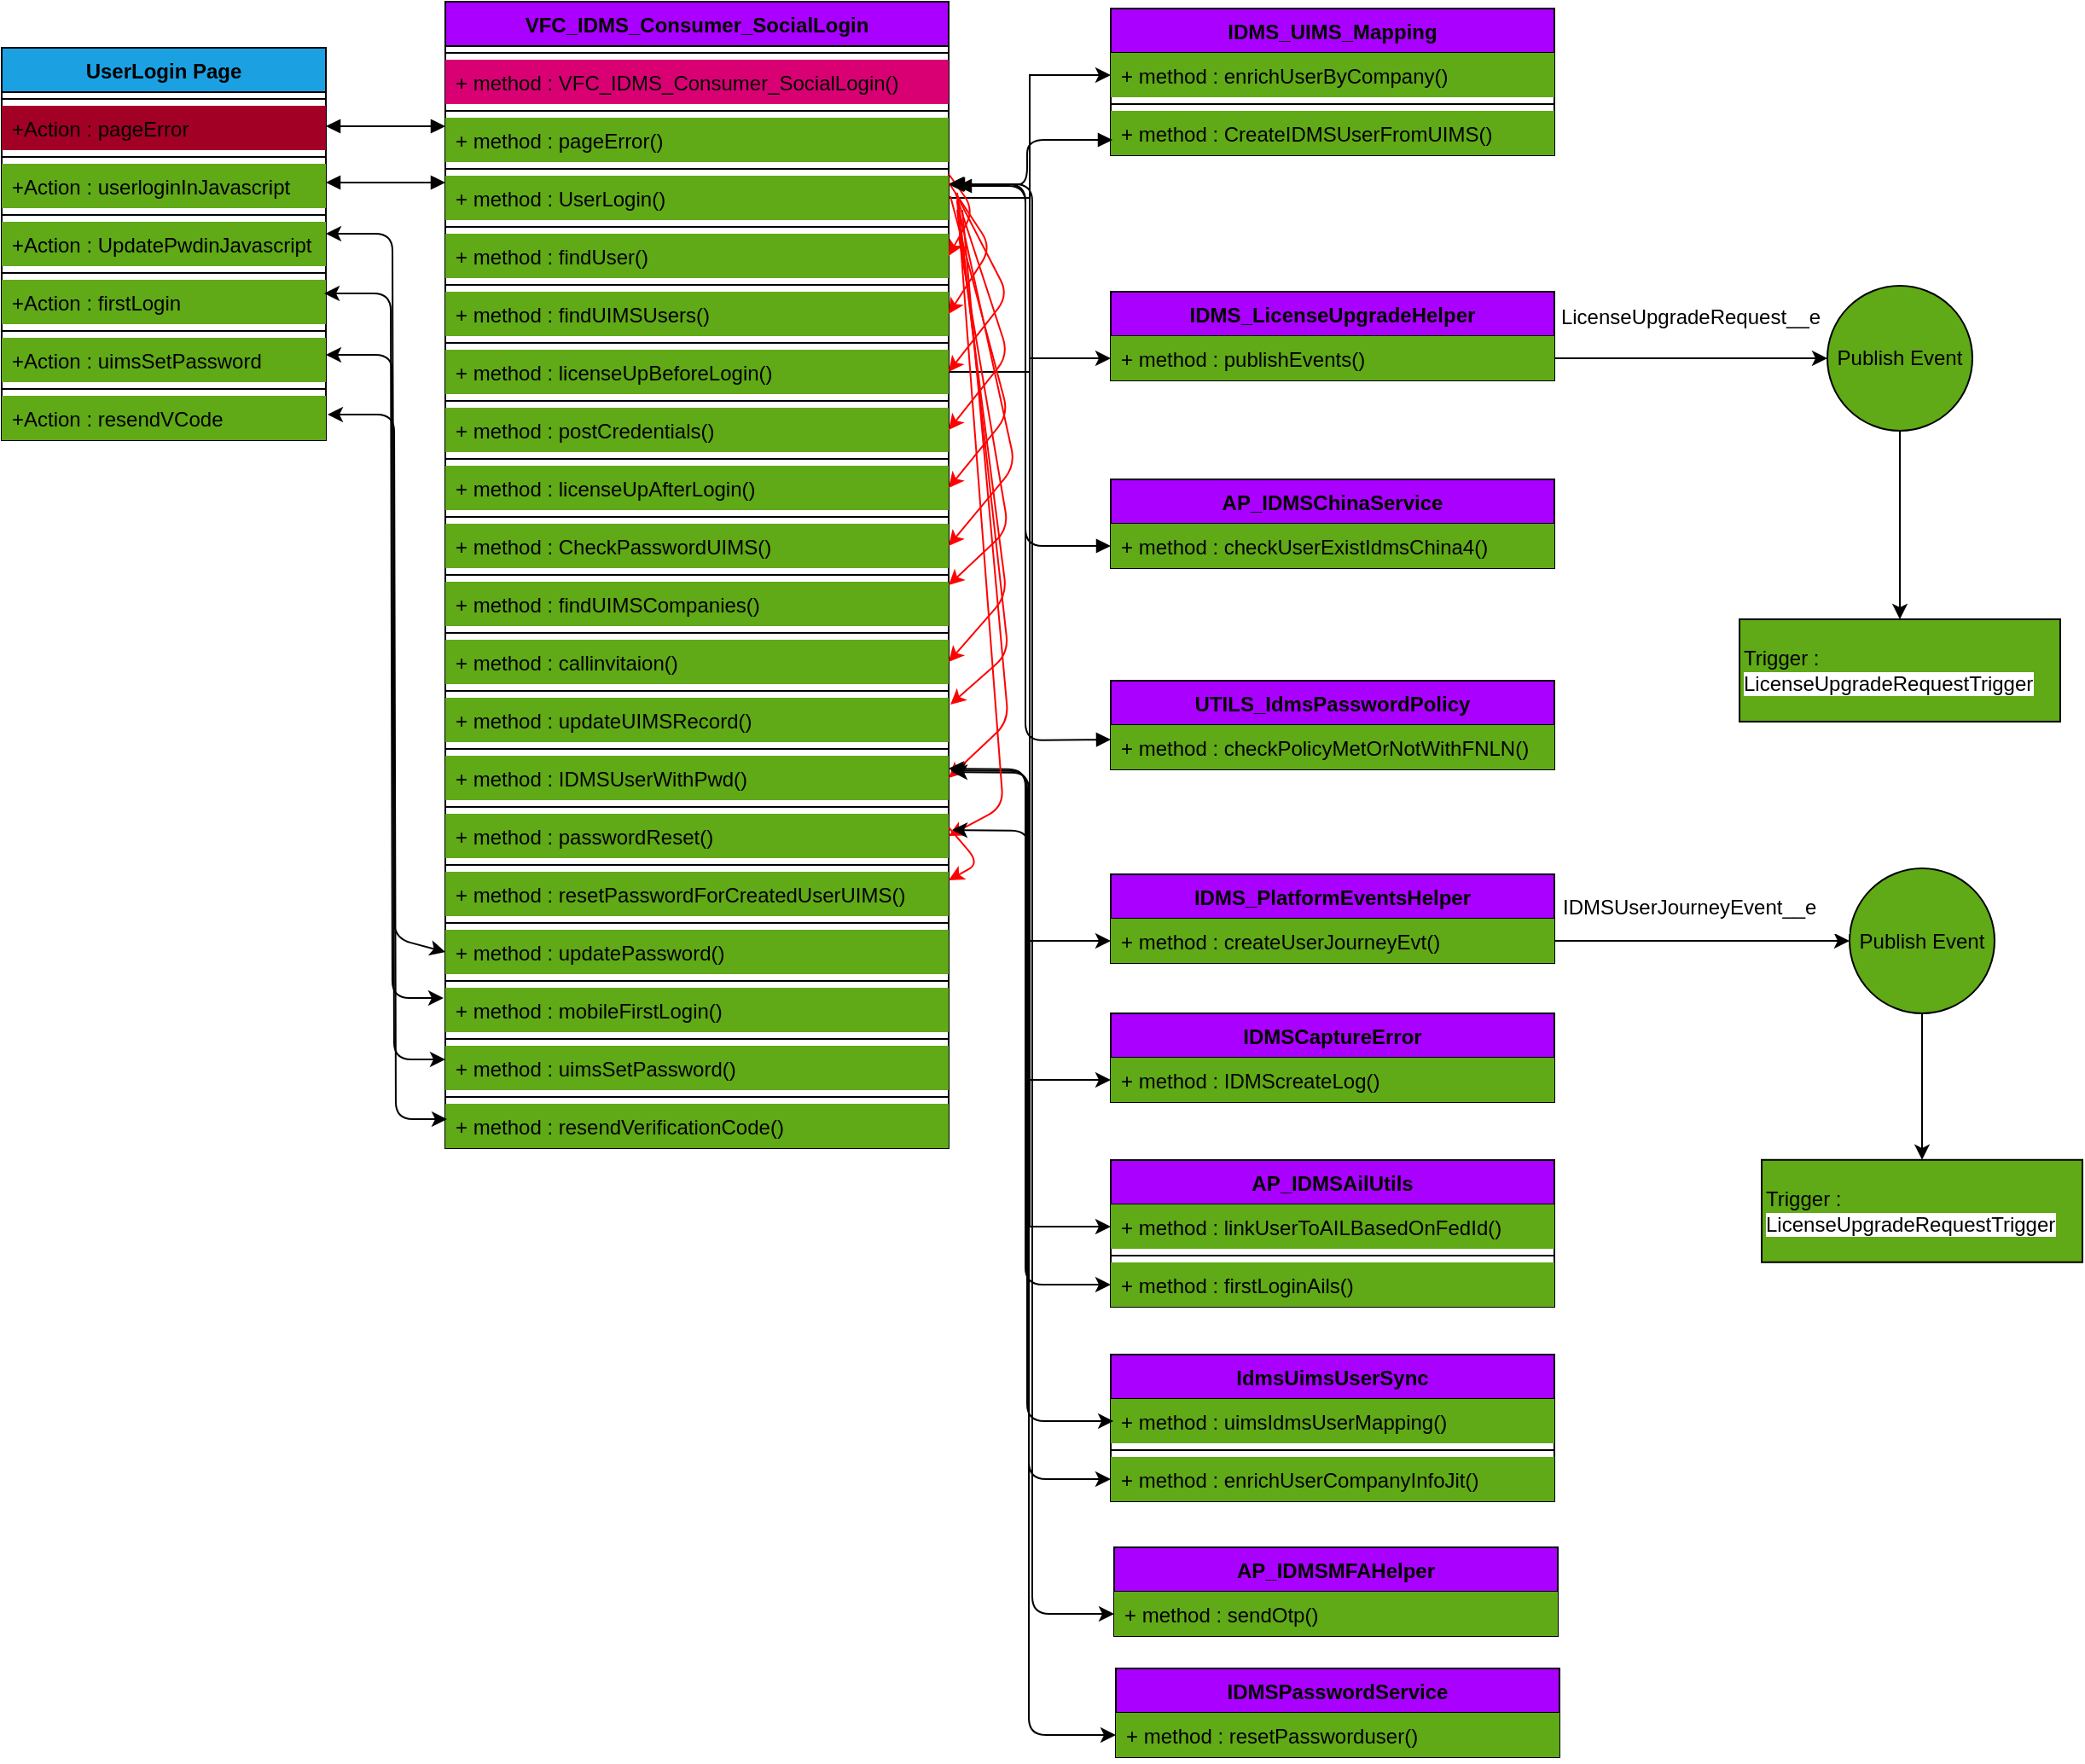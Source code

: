 <mxfile pages="1" version="11.2.4" type="github"><diagram id="gq7fddXNcSfI7DmGWlpG" name="Page-1"><mxGraphModel dx="1259" dy="522" grid="1" gridSize="10" guides="1" tooltips="1" connect="1" arrows="1" fold="1" page="1" pageScale="1" pageWidth="850" pageHeight="1100" math="0" shadow="0"><root><mxCell id="0"/><mxCell id="1" parent="0"/><mxCell id="-M_eg4VSusahf9Askfvp-58" value="" style="edgeStyle=orthogonalEdgeStyle;rounded=0;orthogonalLoop=1;jettySize=auto;html=1;fillColor=#60A917;" parent="1" source="-M_eg4VSusahf9Askfvp-45" target="-M_eg4VSusahf9Askfvp-57" edge="1"><mxGeometry relative="1" as="geometry"/></mxCell><mxCell id="-M_eg4VSusahf9Askfvp-45" value="Publish Event&lt;br&gt;" style="ellipse;whiteSpace=wrap;html=1;aspect=fixed;fillColor=#60A917;" parent="1" vertex="1"><mxGeometry x="1080" y="204.5" width="85" height="85" as="geometry"/></mxCell><mxCell id="-M_eg4VSusahf9Askfvp-53" value="LicenseUpgradeRequest__e" style="text;html=1;strokeColor=none;fillColor=#FFFFFF;align=center;verticalAlign=middle;whiteSpace=wrap;rounded=0;" parent="1" vertex="1"><mxGeometry x="980" y="213" width="40" height="20" as="geometry"/></mxCell><mxCell id="-M_eg4VSusahf9Askfvp-57" value="Trigger :&lt;br&gt;&lt;span style=&quot;font-family: &amp;#34;arial&amp;#34; , &amp;#34;helvetica&amp;#34; , sans-serif ; background-color: rgb(255 , 255 , 255)&quot;&gt;LicenseUpgradeRequestTrigger&lt;/span&gt;" style="rounded=0;whiteSpace=wrap;html=1;align=left;fillColor=#60A917;" parent="1" vertex="1"><mxGeometry x="1028.5" y="400" width="188" height="60" as="geometry"/></mxCell><mxCell id="JGp9sJmGfmIIZrxUa7Mn-1" value="IDMS_UIMS_Mapping" style="swimlane;fontStyle=1;align=center;verticalAlign=top;childLayout=stackLayout;horizontal=1;startSize=26;horizontalStack=0;resizeParent=1;resizeParentMax=0;resizeLast=0;collapsible=1;marginBottom=0;fillColor=#AA00FF;" parent="1" vertex="1"><mxGeometry x="660" y="42" width="260" height="86" as="geometry"/></mxCell><mxCell id="JGp9sJmGfmIIZrxUa7Mn-5" value="+ method : enrichUserByCompany()&#10; " style="text;strokeColor=none;fillColor=#60A917;align=left;verticalAlign=top;spacingLeft=4;spacingRight=4;overflow=hidden;rotatable=0;points=[[0,0.5],[1,0.5]];portConstraint=eastwest;" parent="JGp9sJmGfmIIZrxUa7Mn-1" vertex="1"><mxGeometry y="26" width="260" height="26" as="geometry"/></mxCell><mxCell id="JGp9sJmGfmIIZrxUa7Mn-3" value="" style="line;strokeWidth=1;fillColor=#60A917;align=left;verticalAlign=middle;spacingTop=-1;spacingLeft=3;spacingRight=3;rotatable=0;labelPosition=right;points=[];portConstraint=eastwest;" parent="JGp9sJmGfmIIZrxUa7Mn-1" vertex="1"><mxGeometry y="52" width="260" height="8" as="geometry"/></mxCell><mxCell id="JGp9sJmGfmIIZrxUa7Mn-4" value="+ method : CreateIDMSUserFromUIMS()&#10; " style="text;strokeColor=none;fillColor=#60A917;align=left;verticalAlign=top;spacingLeft=4;spacingRight=4;overflow=hidden;rotatable=0;points=[[0,0.5],[1,0.5]];portConstraint=eastwest;" parent="JGp9sJmGfmIIZrxUa7Mn-1" vertex="1"><mxGeometry y="60" width="260" height="26" as="geometry"/></mxCell><mxCell id="JGp9sJmGfmIIZrxUa7Mn-7" value="VFC_IDMS_Consumer_SocialLogin" style="swimlane;fontStyle=1;align=center;verticalAlign=top;childLayout=stackLayout;horizontal=1;startSize=26;horizontalStack=0;resizeParent=1;resizeParentMax=0;resizeLast=0;collapsible=1;marginBottom=0;fillColor=#AA00FF;" parent="1" vertex="1"><mxGeometry x="270" y="38" width="295" height="672" as="geometry"/></mxCell><mxCell id="ELwti5JI2mX6Wv7IWZ-0-4" value="" style="line;strokeWidth=1;fillColor=none;align=left;verticalAlign=middle;spacingTop=-1;spacingLeft=3;spacingRight=3;rotatable=0;labelPosition=right;points=[];portConstraint=eastwest;" vertex="1" parent="JGp9sJmGfmIIZrxUa7Mn-7"><mxGeometry y="26" width="295" height="8" as="geometry"/></mxCell><mxCell id="JGp9sJmGfmIIZrxUa7Mn-10" value="+ method : VFC_IDMS_Consumer_SocialLogin()&#10; " style="text;strokeColor=none;fillColor=#D80073;align=left;verticalAlign=top;spacingLeft=4;spacingRight=4;overflow=hidden;rotatable=0;points=[[0,0.5],[1,0.5]];portConstraint=eastwest;" parent="JGp9sJmGfmIIZrxUa7Mn-7" vertex="1"><mxGeometry y="34" width="295" height="26" as="geometry"/></mxCell><mxCell id="JGp9sJmGfmIIZrxUa7Mn-9" value="" style="line;strokeWidth=1;fillColor=#60A917;align=left;verticalAlign=middle;spacingTop=-1;spacingLeft=3;spacingRight=3;rotatable=0;labelPosition=right;points=[];portConstraint=eastwest;" parent="JGp9sJmGfmIIZrxUa7Mn-7" vertex="1"><mxGeometry y="60" width="295" height="8" as="geometry"/></mxCell><mxCell id="JGp9sJmGfmIIZrxUa7Mn-12" value="+ method : pageError()&#10; " style="text;strokeColor=none;fillColor=#60A917;align=left;verticalAlign=top;spacingLeft=4;spacingRight=4;overflow=hidden;rotatable=0;points=[[0,0.5],[1,0.5]];portConstraint=eastwest;" parent="JGp9sJmGfmIIZrxUa7Mn-7" vertex="1"><mxGeometry y="68" width="295" height="26" as="geometry"/></mxCell><mxCell id="JGp9sJmGfmIIZrxUa7Mn-18" value="" style="line;strokeWidth=1;fillColor=#60A917;align=left;verticalAlign=middle;spacingTop=-1;spacingLeft=3;spacingRight=3;rotatable=0;labelPosition=right;points=[];portConstraint=eastwest;" parent="JGp9sJmGfmIIZrxUa7Mn-7" vertex="1"><mxGeometry y="94" width="295" height="8" as="geometry"/></mxCell><mxCell id="JGp9sJmGfmIIZrxUa7Mn-11" value="+ method : UserLogin()&#10; " style="text;strokeColor=none;fillColor=#60A917;align=left;verticalAlign=top;spacingLeft=4;spacingRight=4;overflow=hidden;rotatable=0;points=[[0,0.5],[1,0.5]];portConstraint=eastwest;" parent="JGp9sJmGfmIIZrxUa7Mn-7" vertex="1"><mxGeometry y="102" width="295" height="26" as="geometry"/></mxCell><mxCell id="JGp9sJmGfmIIZrxUa7Mn-20" value="" style="line;strokeWidth=1;fillColor=#60A917;align=left;verticalAlign=middle;spacingTop=-1;spacingLeft=3;spacingRight=3;rotatable=0;labelPosition=right;points=[];portConstraint=eastwest;" parent="JGp9sJmGfmIIZrxUa7Mn-7" vertex="1"><mxGeometry y="128" width="295" height="8" as="geometry"/></mxCell><mxCell id="JGp9sJmGfmIIZrxUa7Mn-13" value="+ method : findUser()&#10; " style="text;strokeColor=none;fillColor=#60A917;align=left;verticalAlign=top;spacingLeft=4;spacingRight=4;overflow=hidden;rotatable=0;points=[[0,0.5],[1,0.5]];portConstraint=eastwest;" parent="JGp9sJmGfmIIZrxUa7Mn-7" vertex="1"><mxGeometry y="136" width="295" height="26" as="geometry"/></mxCell><mxCell id="JGp9sJmGfmIIZrxUa7Mn-21" value="" style="line;strokeWidth=1;fillColor=#60A917;align=left;verticalAlign=middle;spacingTop=-1;spacingLeft=3;spacingRight=3;rotatable=0;labelPosition=right;points=[];portConstraint=eastwest;" parent="JGp9sJmGfmIIZrxUa7Mn-7" vertex="1"><mxGeometry y="162" width="295" height="8" as="geometry"/></mxCell><mxCell id="JGp9sJmGfmIIZrxUa7Mn-14" value="+ method : findUIMSUsers()&#10; " style="text;strokeColor=none;fillColor=#60A917;align=left;verticalAlign=top;spacingLeft=4;spacingRight=4;overflow=hidden;rotatable=0;points=[[0,0.5],[1,0.5]];portConstraint=eastwest;" parent="JGp9sJmGfmIIZrxUa7Mn-7" vertex="1"><mxGeometry y="170" width="295" height="26" as="geometry"/></mxCell><mxCell id="JGp9sJmGfmIIZrxUa7Mn-22" value="" style="line;strokeWidth=1;fillColor=#60A917;align=left;verticalAlign=middle;spacingTop=-1;spacingLeft=3;spacingRight=3;rotatable=0;labelPosition=right;points=[];portConstraint=eastwest;" parent="JGp9sJmGfmIIZrxUa7Mn-7" vertex="1"><mxGeometry y="196" width="295" height="8" as="geometry"/></mxCell><mxCell id="JGp9sJmGfmIIZrxUa7Mn-15" value="+ method : licenseUpBeforeLogin()" style="text;strokeColor=none;fillColor=#60A917;align=left;verticalAlign=top;spacingLeft=4;spacingRight=4;overflow=hidden;rotatable=0;points=[[0,0.5],[1,0.5]];portConstraint=eastwest;" parent="JGp9sJmGfmIIZrxUa7Mn-7" vertex="1"><mxGeometry y="204" width="295" height="26" as="geometry"/></mxCell><mxCell id="JGp9sJmGfmIIZrxUa7Mn-75" value="" style="line;strokeWidth=1;fillColor=#60A917;align=left;verticalAlign=middle;spacingTop=-1;spacingLeft=3;spacingRight=3;rotatable=0;labelPosition=right;points=[];portConstraint=eastwest;" parent="JGp9sJmGfmIIZrxUa7Mn-7" vertex="1"><mxGeometry y="230" width="295" height="8" as="geometry"/></mxCell><mxCell id="JGp9sJmGfmIIZrxUa7Mn-73" value="+ method : postCredentials()" style="text;strokeColor=none;fillColor=#60A917;align=left;verticalAlign=top;spacingLeft=4;spacingRight=4;overflow=hidden;rotatable=0;points=[[0,0.5],[1,0.5]];portConstraint=eastwest;" parent="JGp9sJmGfmIIZrxUa7Mn-7" vertex="1"><mxGeometry y="238" width="295" height="26" as="geometry"/></mxCell><mxCell id="JGp9sJmGfmIIZrxUa7Mn-86" value="" style="line;strokeWidth=1;fillColor=#60A917;align=left;verticalAlign=middle;spacingTop=-1;spacingLeft=3;spacingRight=3;rotatable=0;labelPosition=right;points=[];portConstraint=eastwest;" parent="JGp9sJmGfmIIZrxUa7Mn-7" vertex="1"><mxGeometry y="264" width="295" height="8" as="geometry"/></mxCell><mxCell id="JGp9sJmGfmIIZrxUa7Mn-84" value="+ method : licenseUpAfterLogin()" style="text;strokeColor=none;fillColor=#60A917;align=left;verticalAlign=top;spacingLeft=4;spacingRight=4;overflow=hidden;rotatable=0;points=[[0,0.5],[1,0.5]];portConstraint=eastwest;" parent="JGp9sJmGfmIIZrxUa7Mn-7" vertex="1"><mxGeometry y="272" width="295" height="26" as="geometry"/></mxCell><mxCell id="JGp9sJmGfmIIZrxUa7Mn-89" value="" style="line;strokeWidth=1;fillColor=#60A917;align=left;verticalAlign=middle;spacingTop=-1;spacingLeft=3;spacingRight=3;rotatable=0;labelPosition=right;points=[];portConstraint=eastwest;" parent="JGp9sJmGfmIIZrxUa7Mn-7" vertex="1"><mxGeometry y="298" width="295" height="8" as="geometry"/></mxCell><mxCell id="JGp9sJmGfmIIZrxUa7Mn-87" value="+ method : CheckPasswordUIMS()" style="text;strokeColor=none;fillColor=#60A917;align=left;verticalAlign=top;spacingLeft=4;spacingRight=4;overflow=hidden;rotatable=0;points=[[0,0.5],[1,0.5]];portConstraint=eastwest;" parent="JGp9sJmGfmIIZrxUa7Mn-7" vertex="1"><mxGeometry y="306" width="295" height="26" as="geometry"/></mxCell><mxCell id="JGp9sJmGfmIIZrxUa7Mn-98" value="" style="line;strokeWidth=1;fillColor=#60A917;align=left;verticalAlign=middle;spacingTop=-1;spacingLeft=3;spacingRight=3;rotatable=0;labelPosition=right;points=[];portConstraint=eastwest;" parent="JGp9sJmGfmIIZrxUa7Mn-7" vertex="1"><mxGeometry y="332" width="295" height="8" as="geometry"/></mxCell><mxCell id="JGp9sJmGfmIIZrxUa7Mn-97" value="+ method : findUIMSCompanies()" style="text;strokeColor=none;fillColor=#60A917;align=left;verticalAlign=top;spacingLeft=4;spacingRight=4;overflow=hidden;rotatable=0;points=[[0,0.5],[1,0.5]];portConstraint=eastwest;" parent="JGp9sJmGfmIIZrxUa7Mn-7" vertex="1"><mxGeometry y="340" width="295" height="26" as="geometry"/></mxCell><mxCell id="JGp9sJmGfmIIZrxUa7Mn-125" value="" style="line;strokeWidth=1;fillColor=#60A917;align=left;verticalAlign=middle;spacingTop=-1;spacingLeft=3;spacingRight=3;rotatable=0;labelPosition=right;points=[];portConstraint=eastwest;" parent="JGp9sJmGfmIIZrxUa7Mn-7" vertex="1"><mxGeometry y="366" width="295" height="8" as="geometry"/></mxCell><mxCell id="JGp9sJmGfmIIZrxUa7Mn-124" value="+ method : callinvitaion()" style="text;strokeColor=none;fillColor=#60A917;align=left;verticalAlign=top;spacingLeft=4;spacingRight=4;overflow=hidden;rotatable=0;points=[[0,0.5],[1,0.5]];portConstraint=eastwest;" parent="JGp9sJmGfmIIZrxUa7Mn-7" vertex="1"><mxGeometry y="374" width="295" height="26" as="geometry"/></mxCell><mxCell id="JGp9sJmGfmIIZrxUa7Mn-127" value="" style="line;strokeWidth=1;fillColor=#60A917;align=left;verticalAlign=middle;spacingTop=-1;spacingLeft=3;spacingRight=3;rotatable=0;labelPosition=right;points=[];portConstraint=eastwest;" parent="JGp9sJmGfmIIZrxUa7Mn-7" vertex="1"><mxGeometry y="400" width="295" height="8" as="geometry"/></mxCell><mxCell id="JGp9sJmGfmIIZrxUa7Mn-126" value="+ method : updateUIMSRecord()" style="text;strokeColor=none;fillColor=#60A917;align=left;verticalAlign=top;spacingLeft=4;spacingRight=4;overflow=hidden;rotatable=0;points=[[0,0.5],[1,0.5]];portConstraint=eastwest;" parent="JGp9sJmGfmIIZrxUa7Mn-7" vertex="1"><mxGeometry y="408" width="295" height="26" as="geometry"/></mxCell><mxCell id="JGp9sJmGfmIIZrxUa7Mn-129" value="" style="line;strokeWidth=1;fillColor=#60A917;align=left;verticalAlign=middle;spacingTop=-1;spacingLeft=3;spacingRight=3;rotatable=0;labelPosition=right;points=[];portConstraint=eastwest;" parent="JGp9sJmGfmIIZrxUa7Mn-7" vertex="1"><mxGeometry y="434" width="295" height="8" as="geometry"/></mxCell><mxCell id="JGp9sJmGfmIIZrxUa7Mn-128" value="+ method : IDMSUserWithPwd()" style="text;strokeColor=none;fillColor=#60A917;align=left;verticalAlign=top;spacingLeft=4;spacingRight=4;overflow=hidden;rotatable=0;points=[[0,0.5],[1,0.5]];portConstraint=eastwest;" parent="JGp9sJmGfmIIZrxUa7Mn-7" vertex="1"><mxGeometry y="442" width="295" height="26" as="geometry"/></mxCell><mxCell id="qyvqhpUFD-mU9hjFgmbk-28" value="" style="line;strokeWidth=1;fillColor=#60A917;align=left;verticalAlign=middle;spacingTop=-1;spacingLeft=3;spacingRight=3;rotatable=0;labelPosition=right;points=[];portConstraint=eastwest;" parent="JGp9sJmGfmIIZrxUa7Mn-7" vertex="1"><mxGeometry y="468" width="295" height="8" as="geometry"/></mxCell><mxCell id="qyvqhpUFD-mU9hjFgmbk-27" value="+ method : passwordReset()" style="text;strokeColor=none;fillColor=#60A917;align=left;verticalAlign=top;spacingLeft=4;spacingRight=4;overflow=hidden;rotatable=0;points=[[0,0.5],[1,0.5]];portConstraint=eastwest;" parent="JGp9sJmGfmIIZrxUa7Mn-7" vertex="1"><mxGeometry y="476" width="295" height="26" as="geometry"/></mxCell><mxCell id="qyvqhpUFD-mU9hjFgmbk-32" value="" style="line;strokeWidth=1;fillColor=#60A917;align=left;verticalAlign=middle;spacingTop=-1;spacingLeft=3;spacingRight=3;rotatable=0;labelPosition=right;points=[];portConstraint=eastwest;" parent="JGp9sJmGfmIIZrxUa7Mn-7" vertex="1"><mxGeometry y="502" width="295" height="8" as="geometry"/></mxCell><mxCell id="qyvqhpUFD-mU9hjFgmbk-30" value="+ method : resetPasswordForCreatedUserUIMS()" style="text;strokeColor=none;fillColor=#60A917;align=left;verticalAlign=top;spacingLeft=4;spacingRight=4;overflow=hidden;rotatable=0;points=[[0,0.5],[1,0.5]];portConstraint=eastwest;" parent="JGp9sJmGfmIIZrxUa7Mn-7" vertex="1"><mxGeometry y="510" width="295" height="26" as="geometry"/></mxCell><mxCell id="qyvqhpUFD-mU9hjFgmbk-42" value="" style="line;strokeWidth=1;fillColor=#60A917;align=left;verticalAlign=middle;spacingTop=-1;spacingLeft=3;spacingRight=3;rotatable=0;labelPosition=right;points=[];portConstraint=eastwest;" parent="JGp9sJmGfmIIZrxUa7Mn-7" vertex="1"><mxGeometry y="536" width="295" height="8" as="geometry"/></mxCell><mxCell id="qyvqhpUFD-mU9hjFgmbk-41" value="+ method : updatePassword()" style="text;strokeColor=none;fillColor=#60A917;align=left;verticalAlign=top;spacingLeft=4;spacingRight=4;overflow=hidden;rotatable=0;points=[[0,0.5],[1,0.5]];portConstraint=eastwest;" parent="JGp9sJmGfmIIZrxUa7Mn-7" vertex="1"><mxGeometry y="544" width="295" height="26" as="geometry"/></mxCell><mxCell id="qyvqhpUFD-mU9hjFgmbk-48" value="" style="line;strokeWidth=1;fillColor=#60A917;align=left;verticalAlign=middle;spacingTop=-1;spacingLeft=3;spacingRight=3;rotatable=0;labelPosition=right;points=[];portConstraint=eastwest;" parent="JGp9sJmGfmIIZrxUa7Mn-7" vertex="1"><mxGeometry y="570" width="295" height="8" as="geometry"/></mxCell><mxCell id="qyvqhpUFD-mU9hjFgmbk-47" value="+ method : mobileFirstLogin()" style="text;strokeColor=none;fillColor=#60A917;align=left;verticalAlign=top;spacingLeft=4;spacingRight=4;overflow=hidden;rotatable=0;points=[[0,0.5],[1,0.5]];portConstraint=eastwest;" parent="JGp9sJmGfmIIZrxUa7Mn-7" vertex="1"><mxGeometry y="578" width="295" height="26" as="geometry"/></mxCell><mxCell id="qyvqhpUFD-mU9hjFgmbk-53" value="" style="line;strokeWidth=1;fillColor=#60A917;align=left;verticalAlign=middle;spacingTop=-1;spacingLeft=3;spacingRight=3;rotatable=0;labelPosition=right;points=[];portConstraint=eastwest;" parent="JGp9sJmGfmIIZrxUa7Mn-7" vertex="1"><mxGeometry y="604" width="295" height="8" as="geometry"/></mxCell><mxCell id="qyvqhpUFD-mU9hjFgmbk-52" value="+ method : uimsSetPassword()" style="text;strokeColor=none;fillColor=#60A917;align=left;verticalAlign=top;spacingLeft=4;spacingRight=4;overflow=hidden;rotatable=0;points=[[0,0.5],[1,0.5]];portConstraint=eastwest;" parent="JGp9sJmGfmIIZrxUa7Mn-7" vertex="1"><mxGeometry y="612" width="295" height="26" as="geometry"/></mxCell><mxCell id="qyvqhpUFD-mU9hjFgmbk-58" value="" style="line;strokeWidth=1;fillColor=#60A917;align=left;verticalAlign=middle;spacingTop=-1;spacingLeft=3;spacingRight=3;rotatable=0;labelPosition=right;points=[];portConstraint=eastwest;" parent="JGp9sJmGfmIIZrxUa7Mn-7" vertex="1"><mxGeometry y="638" width="295" height="8" as="geometry"/></mxCell><mxCell id="qyvqhpUFD-mU9hjFgmbk-57" value="+ method : resendVerificationCode()" style="text;strokeColor=none;fillColor=#60A917;align=left;verticalAlign=top;spacingLeft=4;spacingRight=4;overflow=hidden;rotatable=0;points=[[0,0.5],[1,0.5]];portConstraint=eastwest;" parent="JGp9sJmGfmIIZrxUa7Mn-7" vertex="1"><mxGeometry y="646" width="295" height="26" as="geometry"/></mxCell><mxCell id="JGp9sJmGfmIIZrxUa7Mn-24" value="UserLogin Page" style="swimlane;fontStyle=1;align=center;verticalAlign=top;childLayout=stackLayout;horizontal=1;startSize=26;horizontalStack=0;resizeParent=1;resizeParentMax=0;resizeLast=0;collapsible=1;marginBottom=0;fillColor=#1BA1E2;gradientColor=none;" parent="1" vertex="1"><mxGeometry x="10" y="65" width="190" height="230" as="geometry"/></mxCell><mxCell id="ELwti5JI2mX6Wv7IWZ-0-2" value="" style="line;strokeWidth=1;fillColor=none;align=left;verticalAlign=middle;spacingTop=-1;spacingLeft=3;spacingRight=3;rotatable=0;labelPosition=right;points=[];portConstraint=eastwest;" vertex="1" parent="JGp9sJmGfmIIZrxUa7Mn-24"><mxGeometry y="26" width="190" height="8" as="geometry"/></mxCell><mxCell id="JGp9sJmGfmIIZrxUa7Mn-27" value="+Action : pageError" style="text;strokeColor=none;fillColor=#A20025;align=left;verticalAlign=top;spacingLeft=4;spacingRight=4;overflow=hidden;rotatable=0;points=[[0,0.5],[1,0.5]];portConstraint=eastwest;" parent="JGp9sJmGfmIIZrxUa7Mn-24" vertex="1"><mxGeometry y="34" width="190" height="26" as="geometry"/></mxCell><mxCell id="ELwti5JI2mX6Wv7IWZ-0-3" value="" style="line;strokeWidth=1;fillColor=none;align=left;verticalAlign=middle;spacingTop=-1;spacingLeft=3;spacingRight=3;rotatable=0;labelPosition=right;points=[];portConstraint=eastwest;" vertex="1" parent="JGp9sJmGfmIIZrxUa7Mn-24"><mxGeometry y="60" width="190" height="8" as="geometry"/></mxCell><mxCell id="JGp9sJmGfmIIZrxUa7Mn-32" value="+Action : userloginInJavascript" style="text;strokeColor=none;fillColor=#60A917;align=left;verticalAlign=top;spacingLeft=4;spacingRight=4;overflow=hidden;rotatable=0;points=[[0,0.5],[1,0.5]];portConstraint=eastwest;" parent="JGp9sJmGfmIIZrxUa7Mn-24" vertex="1"><mxGeometry y="68" width="190" height="26" as="geometry"/></mxCell><mxCell id="qyvqhpUFD-mU9hjFgmbk-44" value="" style="line;strokeWidth=1;fillColor=#60A917;align=left;verticalAlign=middle;spacingTop=-1;spacingLeft=3;spacingRight=3;rotatable=0;labelPosition=right;points=[];portConstraint=eastwest;" parent="JGp9sJmGfmIIZrxUa7Mn-24" vertex="1"><mxGeometry y="94" width="190" height="8" as="geometry"/></mxCell><mxCell id="qyvqhpUFD-mU9hjFgmbk-40" value="+Action : UpdatePwdinJavascript" style="text;strokeColor=none;fillColor=#60A917;align=left;verticalAlign=top;spacingLeft=4;spacingRight=4;overflow=hidden;rotatable=0;points=[[0,0.5],[1,0.5]];portConstraint=eastwest;" parent="JGp9sJmGfmIIZrxUa7Mn-24" vertex="1"><mxGeometry y="102" width="190" height="26" as="geometry"/></mxCell><mxCell id="qyvqhpUFD-mU9hjFgmbk-46" value="" style="line;strokeWidth=1;fillColor=#60A917;align=left;verticalAlign=middle;spacingTop=-1;spacingLeft=3;spacingRight=3;rotatable=0;labelPosition=right;points=[];portConstraint=eastwest;" parent="JGp9sJmGfmIIZrxUa7Mn-24" vertex="1"><mxGeometry y="128" width="190" height="8" as="geometry"/></mxCell><mxCell id="qyvqhpUFD-mU9hjFgmbk-45" value="+Action : firstLogin" style="text;strokeColor=none;fillColor=#60A917;align=left;verticalAlign=top;spacingLeft=4;spacingRight=4;overflow=hidden;rotatable=0;points=[[0,0.5],[1,0.5]];portConstraint=eastwest;" parent="JGp9sJmGfmIIZrxUa7Mn-24" vertex="1"><mxGeometry y="136" width="190" height="26" as="geometry"/></mxCell><mxCell id="qyvqhpUFD-mU9hjFgmbk-51" value="" style="line;strokeWidth=1;fillColor=#60A917;align=left;verticalAlign=middle;spacingTop=-1;spacingLeft=3;spacingRight=3;rotatable=0;labelPosition=right;points=[];portConstraint=eastwest;" parent="JGp9sJmGfmIIZrxUa7Mn-24" vertex="1"><mxGeometry y="162" width="190" height="8" as="geometry"/></mxCell><mxCell id="qyvqhpUFD-mU9hjFgmbk-50" value="+Action : uimsSetPassword" style="text;strokeColor=none;fillColor=#60A917;align=left;verticalAlign=top;spacingLeft=4;spacingRight=4;overflow=hidden;rotatable=0;points=[[0,0.5],[1,0.5]];portConstraint=eastwest;" parent="JGp9sJmGfmIIZrxUa7Mn-24" vertex="1"><mxGeometry y="170" width="190" height="26" as="geometry"/></mxCell><mxCell id="qyvqhpUFD-mU9hjFgmbk-56" value="" style="line;strokeWidth=1;fillColor=#60A917;align=left;verticalAlign=middle;spacingTop=-1;spacingLeft=3;spacingRight=3;rotatable=0;labelPosition=right;points=[];portConstraint=eastwest;" parent="JGp9sJmGfmIIZrxUa7Mn-24" vertex="1"><mxGeometry y="196" width="190" height="8" as="geometry"/></mxCell><mxCell id="qyvqhpUFD-mU9hjFgmbk-55" value="+Action : resendVCode" style="text;strokeColor=none;fillColor=#60A917;align=left;verticalAlign=top;spacingLeft=4;spacingRight=4;overflow=hidden;rotatable=0;points=[[0,0.5],[1,0.5]];portConstraint=eastwest;" parent="JGp9sJmGfmIIZrxUa7Mn-24" vertex="1"><mxGeometry y="204" width="190" height="26" as="geometry"/></mxCell><mxCell id="JGp9sJmGfmIIZrxUa7Mn-36" value="IDMS_LicenseUpgradeHelper" style="swimlane;fontStyle=1;align=center;verticalAlign=top;childLayout=stackLayout;horizontal=1;startSize=26;horizontalStack=0;resizeParent=1;resizeParentMax=0;resizeLast=0;collapsible=1;marginBottom=0;fillColor=#AA00FF;" parent="1" vertex="1"><mxGeometry x="660" y="208" width="260" height="52" as="geometry"/></mxCell><mxCell id="JGp9sJmGfmIIZrxUa7Mn-37" value="+ method : publishEvents()&#10; " style="text;strokeColor=none;fillColor=#60A917;align=left;verticalAlign=top;spacingLeft=4;spacingRight=4;overflow=hidden;rotatable=0;points=[[0,0.5],[1,0.5]];portConstraint=eastwest;" parent="JGp9sJmGfmIIZrxUa7Mn-36" vertex="1"><mxGeometry y="26" width="260" height="26" as="geometry"/></mxCell><mxCell id="JGp9sJmGfmIIZrxUa7Mn-40" style="edgeStyle=orthogonalEdgeStyle;rounded=0;orthogonalLoop=1;jettySize=auto;html=1;entryX=0;entryY=0.5;entryDx=0;entryDy=0;fillColor=#60A917;" parent="1" source="JGp9sJmGfmIIZrxUa7Mn-37" target="-M_eg4VSusahf9Askfvp-45" edge="1"><mxGeometry relative="1" as="geometry"/></mxCell><mxCell id="JGp9sJmGfmIIZrxUa7Mn-53" value="" style="endArrow=block;startArrow=block;endFill=1;startFill=1;html=1;exitX=1;exitY=0.5;exitDx=0;exitDy=0;fillColor=#60A917;" parent="1" edge="1"><mxGeometry width="160" relative="1" as="geometry"><mxPoint x="566" y="145" as="sourcePoint"/><mxPoint x="661" y="119" as="targetPoint"/><Array as="points"><mxPoint x="591" y="145"/><mxPoint x="611" y="145"/><mxPoint x="611" y="119"/></Array></mxGeometry></mxCell><mxCell id="JGp9sJmGfmIIZrxUa7Mn-57" style="edgeStyle=orthogonalEdgeStyle;rounded=0;orthogonalLoop=1;jettySize=auto;html=1;entryX=0;entryY=0.5;entryDx=0;entryDy=0;fillColor=#60A917;" parent="1" source="JGp9sJmGfmIIZrxUa7Mn-11" target="JGp9sJmGfmIIZrxUa7Mn-5" edge="1"><mxGeometry relative="1" as="geometry"/></mxCell><mxCell id="JGp9sJmGfmIIZrxUa7Mn-59" style="edgeStyle=orthogonalEdgeStyle;rounded=0;orthogonalLoop=1;jettySize=auto;html=1;fillColor=#60A917;" parent="1" source="JGp9sJmGfmIIZrxUa7Mn-15" target="JGp9sJmGfmIIZrxUa7Mn-37" edge="1"><mxGeometry relative="1" as="geometry"/></mxCell><mxCell id="JGp9sJmGfmIIZrxUa7Mn-62" value="" style="endArrow=block;startArrow=block;endFill=1;startFill=1;html=1;fillColor=#60A917;" parent="1" edge="1"><mxGeometry width="160" relative="1" as="geometry"><mxPoint x="200" y="111" as="sourcePoint"/><mxPoint x="270" y="111" as="targetPoint"/></mxGeometry></mxCell><mxCell id="JGp9sJmGfmIIZrxUa7Mn-63" value="" style="endArrow=block;startArrow=block;endFill=1;startFill=1;html=1;fillColor=#60A917;" parent="1" edge="1"><mxGeometry width="160" relative="1" as="geometry"><mxPoint x="200" y="144" as="sourcePoint"/><mxPoint x="270" y="144" as="targetPoint"/></mxGeometry></mxCell><mxCell id="JGp9sJmGfmIIZrxUa7Mn-77" value="AP_IDMSChinaService" style="swimlane;fontStyle=1;align=center;verticalAlign=top;childLayout=stackLayout;horizontal=1;startSize=26;horizontalStack=0;resizeParent=1;resizeParentMax=0;resizeLast=0;collapsible=1;marginBottom=0;fillColor=#AA00FF;gradientColor=none;" parent="1" vertex="1"><mxGeometry x="660" y="318" width="260" height="52" as="geometry"/></mxCell><mxCell id="JGp9sJmGfmIIZrxUa7Mn-80" value="+ method : checkUserExistIdmsChina4() " style="text;strokeColor=none;fillColor=#60A917;align=left;verticalAlign=top;spacingLeft=4;spacingRight=4;overflow=hidden;rotatable=0;points=[[0,0.5],[1,0.5]];portConstraint=eastwest;" parent="JGp9sJmGfmIIZrxUa7Mn-77" vertex="1"><mxGeometry y="26" width="260" height="26" as="geometry"/></mxCell><mxCell id="JGp9sJmGfmIIZrxUa7Mn-83" value="" style="endArrow=block;startArrow=block;endFill=1;startFill=1;html=1;entryX=0;entryY=0.5;entryDx=0;entryDy=0;fillColor=#60A917;" parent="1" target="JGp9sJmGfmIIZrxUa7Mn-80" edge="1"><mxGeometry width="160" relative="1" as="geometry"><mxPoint x="565" y="145" as="sourcePoint"/><mxPoint x="725" y="145" as="targetPoint"/><Array as="points"><mxPoint x="610" y="145"/><mxPoint x="610" y="357"/></Array></mxGeometry></mxCell><mxCell id="JGp9sJmGfmIIZrxUa7Mn-92" value="UTILS_IdmsPasswordPolicy" style="swimlane;fontStyle=1;align=center;verticalAlign=top;childLayout=stackLayout;horizontal=1;startSize=26;horizontalStack=0;resizeParent=1;resizeParentMax=0;resizeLast=0;collapsible=1;marginBottom=0;fillColor=#AA00FF;gradientColor=none;" parent="1" vertex="1"><mxGeometry x="660" y="436" width="260" height="52" as="geometry"/></mxCell><mxCell id="JGp9sJmGfmIIZrxUa7Mn-95" value="+ method : checkPolicyMetOrNotWithFNLN()" style="text;strokeColor=none;fillColor=#60A917;align=left;verticalAlign=top;spacingLeft=4;spacingRight=4;overflow=hidden;rotatable=0;points=[[0,0.5],[1,0.5]];portConstraint=eastwest;" parent="JGp9sJmGfmIIZrxUa7Mn-92" vertex="1"><mxGeometry y="26" width="260" height="26" as="geometry"/></mxCell><mxCell id="JGp9sJmGfmIIZrxUa7Mn-96" value="" style="endArrow=block;startArrow=block;endFill=1;startFill=1;html=1;fillColor=#60A917;" parent="1" edge="1"><mxGeometry width="160" relative="1" as="geometry"><mxPoint x="570" y="146" as="sourcePoint"/><mxPoint x="660" y="470.5" as="targetPoint"/><Array as="points"><mxPoint x="610" y="146"/><mxPoint x="610" y="471"/></Array></mxGeometry></mxCell><mxCell id="JGp9sJmGfmIIZrxUa7Mn-100" value="IDMS_PlatformEventsHelper" style="swimlane;fontStyle=1;align=center;verticalAlign=top;childLayout=stackLayout;horizontal=1;startSize=26;horizontalStack=0;resizeParent=1;resizeParentMax=0;resizeLast=0;collapsible=1;marginBottom=0;fillColor=#AA00FF;gradientColor=none;" parent="1" vertex="1"><mxGeometry x="660" y="549.5" width="260" height="52" as="geometry"/></mxCell><mxCell id="JGp9sJmGfmIIZrxUa7Mn-101" value="+ method : createUserJourneyEvt()" style="text;strokeColor=none;fillColor=#60A917;align=left;verticalAlign=top;spacingLeft=4;spacingRight=4;overflow=hidden;rotatable=0;points=[[0,0.5],[1,0.5]];portConstraint=eastwest;" parent="JGp9sJmGfmIIZrxUa7Mn-100" vertex="1"><mxGeometry y="26" width="260" height="26" as="geometry"/></mxCell><mxCell id="JGp9sJmGfmIIZrxUa7Mn-111" style="edgeStyle=orthogonalEdgeStyle;rounded=0;orthogonalLoop=1;jettySize=auto;html=1;entryX=0.5;entryY=0;entryDx=0;entryDy=0;fillColor=#60A917;" parent="1" source="JGp9sJmGfmIIZrxUa7Mn-104" target="JGp9sJmGfmIIZrxUa7Mn-105" edge="1"><mxGeometry relative="1" as="geometry"><mxPoint x="1133" y="710" as="targetPoint"/></mxGeometry></mxCell><mxCell id="JGp9sJmGfmIIZrxUa7Mn-104" value="Publish Event&lt;br&gt;" style="ellipse;whiteSpace=wrap;html=1;aspect=fixed;fillColor=#60A917;" parent="1" vertex="1"><mxGeometry x="1093" y="546" width="85" height="85" as="geometry"/></mxCell><mxCell id="JGp9sJmGfmIIZrxUa7Mn-105" value="Trigger :&lt;br&gt;&lt;span style=&quot;font-family: &amp;#34;arial&amp;#34; , &amp;#34;helvetica&amp;#34; , sans-serif ; background-color: rgb(255 , 255 , 255)&quot;&gt;LicenseUpgradeRequestTrigger&lt;/span&gt;" style="rounded=0;whiteSpace=wrap;html=1;align=left;fillColor=#60A917;" parent="1" vertex="1"><mxGeometry x="1041.5" y="716.882" width="188" height="60" as="geometry"/></mxCell><mxCell id="JGp9sJmGfmIIZrxUa7Mn-107" style="edgeStyle=orthogonalEdgeStyle;rounded=0;orthogonalLoop=1;jettySize=auto;html=1;entryX=0;entryY=0.5;entryDx=0;entryDy=0;fillColor=#60A917;" parent="1" source="JGp9sJmGfmIIZrxUa7Mn-101" target="JGp9sJmGfmIIZrxUa7Mn-104" edge="1"><mxGeometry relative="1" as="geometry"/></mxCell><mxCell id="JGp9sJmGfmIIZrxUa7Mn-114" value="IDMSUserJourneyEvent__e" style="text;html=1;fillColor=#FFFFFF;" parent="1" vertex="1"><mxGeometry x="923" y="554.5" width="170" height="30" as="geometry"/></mxCell><mxCell id="JGp9sJmGfmIIZrxUa7Mn-115" value="IDMSCaptureError" style="swimlane;fontStyle=1;align=center;verticalAlign=top;childLayout=stackLayout;horizontal=1;startSize=26;horizontalStack=0;resizeParent=1;resizeParentMax=0;resizeLast=0;collapsible=1;marginBottom=0;fillColor=#AA00FF;gradientColor=none;" parent="1" vertex="1"><mxGeometry x="660" y="631" width="260" height="52" as="geometry"/></mxCell><mxCell id="JGp9sJmGfmIIZrxUa7Mn-116" value="+ method : IDMScreateLog()" style="text;strokeColor=none;fillColor=#60A917;align=left;verticalAlign=top;spacingLeft=4;spacingRight=4;overflow=hidden;rotatable=0;points=[[0,0.5],[1,0.5]];portConstraint=eastwest;" parent="JGp9sJmGfmIIZrxUa7Mn-115" vertex="1"><mxGeometry y="26" width="260" height="26" as="geometry"/></mxCell><mxCell id="JGp9sJmGfmIIZrxUa7Mn-118" value="AP_IDMSAilUtils" style="swimlane;fontStyle=1;align=center;verticalAlign=top;childLayout=stackLayout;horizontal=1;startSize=26;horizontalStack=0;resizeParent=1;resizeParentMax=0;resizeLast=0;collapsible=1;marginBottom=0;fillColor=#AA00FF;gradientColor=none;" parent="1" vertex="1"><mxGeometry x="660" y="717" width="260" height="86" as="geometry"/></mxCell><mxCell id="JGp9sJmGfmIIZrxUa7Mn-119" value="+ method : linkUserToAILBasedOnFedId()" style="text;strokeColor=none;fillColor=#60A917;align=left;verticalAlign=top;spacingLeft=4;spacingRight=4;overflow=hidden;rotatable=0;points=[[0,0.5],[1,0.5]];portConstraint=eastwest;" parent="JGp9sJmGfmIIZrxUa7Mn-118" vertex="1"><mxGeometry y="26" width="260" height="26" as="geometry"/></mxCell><mxCell id="qyvqhpUFD-mU9hjFgmbk-19" value="" style="line;strokeWidth=1;fillColor=#60A917;align=left;verticalAlign=middle;spacingTop=-1;spacingLeft=3;spacingRight=3;rotatable=0;labelPosition=right;points=[];portConstraint=eastwest;" parent="JGp9sJmGfmIIZrxUa7Mn-118" vertex="1"><mxGeometry y="52" width="260" height="8" as="geometry"/></mxCell><mxCell id="qyvqhpUFD-mU9hjFgmbk-18" value="+ method : firstLoginAils()" style="text;strokeColor=none;fillColor=#60A917;align=left;verticalAlign=top;spacingLeft=4;spacingRight=4;overflow=hidden;rotatable=0;points=[[0,0.5],[1,0.5]];portConstraint=eastwest;" parent="JGp9sJmGfmIIZrxUa7Mn-118" vertex="1"><mxGeometry y="60" width="260" height="26" as="geometry"/></mxCell><mxCell id="JGp9sJmGfmIIZrxUa7Mn-121" style="edgeStyle=orthogonalEdgeStyle;rounded=0;orthogonalLoop=1;jettySize=auto;html=1;entryX=0;entryY=0.5;entryDx=0;entryDy=0;fillColor=#60A917;" parent="1" source="JGp9sJmGfmIIZrxUa7Mn-11" target="JGp9sJmGfmIIZrxUa7Mn-119" edge="1"><mxGeometry relative="1" as="geometry"/></mxCell><mxCell id="JGp9sJmGfmIIZrxUa7Mn-122" style="edgeStyle=orthogonalEdgeStyle;rounded=0;orthogonalLoop=1;jettySize=auto;html=1;fillColor=#60A917;" parent="1" source="JGp9sJmGfmIIZrxUa7Mn-11" target="JGp9sJmGfmIIZrxUa7Mn-116" edge="1"><mxGeometry relative="1" as="geometry"/></mxCell><mxCell id="JGp9sJmGfmIIZrxUa7Mn-123" style="edgeStyle=orthogonalEdgeStyle;rounded=0;orthogonalLoop=1;jettySize=auto;html=1;entryX=0;entryY=0.5;entryDx=0;entryDy=0;fillColor=#60A917;" parent="1" source="JGp9sJmGfmIIZrxUa7Mn-11" target="JGp9sJmGfmIIZrxUa7Mn-101" edge="1"><mxGeometry relative="1" as="geometry"/></mxCell><mxCell id="qyvqhpUFD-mU9hjFgmbk-1" value="" style="endArrow=classic;html=1;strokeColor=#FF0000;exitX=1;exitY=0.5;exitDx=0;exitDy=0;entryX=1;entryY=0.5;entryDx=0;entryDy=0;fillColor=#60A917;" parent="1" target="JGp9sJmGfmIIZrxUa7Mn-13" edge="1"><mxGeometry width="50" height="50" relative="1" as="geometry"><mxPoint x="565" y="139" as="sourcePoint"/><mxPoint x="565" y="227" as="targetPoint"/><Array as="points"><mxPoint x="580" y="160"/></Array></mxGeometry></mxCell><mxCell id="qyvqhpUFD-mU9hjFgmbk-2" value="" style="endArrow=classic;html=1;strokeColor=#FF0000;exitX=1;exitY=0.5;exitDx=0;exitDy=0;entryX=1;entryY=0.5;entryDx=0;entryDy=0;fillColor=#60A917;" parent="1" target="JGp9sJmGfmIIZrxUa7Mn-14" edge="1"><mxGeometry width="50" height="50" relative="1" as="geometry"><mxPoint x="565" y="144" as="sourcePoint"/><mxPoint x="565" y="232" as="targetPoint"/><Array as="points"><mxPoint x="590" y="182"/></Array></mxGeometry></mxCell><mxCell id="qyvqhpUFD-mU9hjFgmbk-3" value="" style="endArrow=classic;html=1;strokeColor=#FF0000;exitX=1;exitY=0.5;exitDx=0;exitDy=0;entryX=1;entryY=0.5;entryDx=0;entryDy=0;fillColor=#60A917;" parent="1" target="JGp9sJmGfmIIZrxUa7Mn-15" edge="1"><mxGeometry width="50" height="50" relative="1" as="geometry"><mxPoint x="569" y="150" as="sourcePoint"/><mxPoint x="569" y="219" as="targetPoint"/><Array as="points"><mxPoint x="600" y="210"/></Array></mxGeometry></mxCell><mxCell id="qyvqhpUFD-mU9hjFgmbk-4" value="" style="endArrow=classic;html=1;strokeColor=#FF0000;exitX=1;exitY=0.5;exitDx=0;exitDy=0;entryX=1;entryY=0.5;entryDx=0;entryDy=0;fillColor=#60A917;" parent="1" target="JGp9sJmGfmIIZrxUa7Mn-73" edge="1"><mxGeometry width="50" height="50" relative="1" as="geometry"><mxPoint x="569" y="150" as="sourcePoint"/><mxPoint x="565" y="275" as="targetPoint"/><Array as="points"><mxPoint x="600" y="245"/></Array></mxGeometry></mxCell><mxCell id="qyvqhpUFD-mU9hjFgmbk-5" value="" style="endArrow=classic;html=1;strokeColor=#FF0000;exitX=1;exitY=0.5;exitDx=0;exitDy=0;entryX=1;entryY=0.5;entryDx=0;entryDy=0;fillColor=#60A917;" parent="1" target="JGp9sJmGfmIIZrxUa7Mn-84" edge="1"><mxGeometry width="50" height="50" relative="1" as="geometry"><mxPoint x="566" y="152" as="sourcePoint"/><mxPoint x="562" y="320" as="targetPoint"/><Array as="points"><mxPoint x="600" y="280"/></Array></mxGeometry></mxCell><mxCell id="qyvqhpUFD-mU9hjFgmbk-6" value="" style="endArrow=classic;html=1;strokeColor=#FF0000;exitX=1;exitY=0.5;exitDx=0;exitDy=0;entryX=1;entryY=0.5;entryDx=0;entryDy=0;fillColor=#60A917;" parent="1" target="JGp9sJmGfmIIZrxUa7Mn-87" edge="1"><mxGeometry width="50" height="50" relative="1" as="geometry"><mxPoint x="570" y="155" as="sourcePoint"/><mxPoint x="569" y="318" as="targetPoint"/><Array as="points"><mxPoint x="604" y="310"/></Array></mxGeometry></mxCell><mxCell id="qyvqhpUFD-mU9hjFgmbk-7" value="" style="endArrow=classic;html=1;strokeColor=#FF0000;exitX=1;exitY=0.5;exitDx=0;exitDy=0;entryX=1;entryY=0.5;entryDx=0;entryDy=0;fillColor=#60A917;" parent="1" edge="1"><mxGeometry width="50" height="50" relative="1" as="geometry"><mxPoint x="571" y="176" as="sourcePoint"/><mxPoint x="565" y="380" as="targetPoint"/><Array as="points"><mxPoint x="600" y="347"/></Array></mxGeometry></mxCell><mxCell id="qyvqhpUFD-mU9hjFgmbk-8" value="" style="endArrow=classic;html=1;strokeColor=#FF0000;entryX=1;entryY=0.5;entryDx=0;entryDy=0;fillColor=#60A917;" parent="1" target="JGp9sJmGfmIIZrxUa7Mn-124" edge="1"><mxGeometry width="50" height="50" relative="1" as="geometry"><mxPoint x="570" y="160" as="sourcePoint"/><mxPoint x="565" y="413" as="targetPoint"/><Array as="points"><mxPoint x="599" y="386"/></Array></mxGeometry></mxCell><mxCell id="qyvqhpUFD-mU9hjFgmbk-9" value="" style="endArrow=classic;html=1;strokeColor=#FF0000;fillColor=#60A917;" parent="1" edge="1"><mxGeometry width="50" height="50" relative="1" as="geometry"><mxPoint x="570" y="150" as="sourcePoint"/><mxPoint x="566" y="450" as="targetPoint"/><Array as="points"><mxPoint x="600" y="420"/></Array></mxGeometry></mxCell><mxCell id="qyvqhpUFD-mU9hjFgmbk-10" value="" style="endArrow=classic;html=1;strokeColor=#FF0000;entryX=1;entryY=0.5;entryDx=0;entryDy=0;fillColor=#60A917;" parent="1" target="JGp9sJmGfmIIZrxUa7Mn-128" edge="1"><mxGeometry width="50" height="50" relative="1" as="geometry"><mxPoint x="573" y="160" as="sourcePoint"/><mxPoint x="569" y="460" as="targetPoint"/><Array as="points"><mxPoint x="600" y="460"/></Array></mxGeometry></mxCell><mxCell id="qyvqhpUFD-mU9hjFgmbk-12" value="IdmsUimsUserSync" style="swimlane;fontStyle=1;align=center;verticalAlign=top;childLayout=stackLayout;horizontal=1;startSize=26;horizontalStack=0;resizeParent=1;resizeParentMax=0;resizeLast=0;collapsible=1;marginBottom=0;fillColor=#AA00FF;" parent="1" vertex="1"><mxGeometry x="660" y="831" width="260" height="86" as="geometry"/></mxCell><mxCell id="qyvqhpUFD-mU9hjFgmbk-15" value="+ method : uimsIdmsUserMapping()" style="text;strokeColor=none;fillColor=#60A917;align=left;verticalAlign=top;spacingLeft=4;spacingRight=4;overflow=hidden;rotatable=0;points=[[0,0.5],[1,0.5]];portConstraint=eastwest;" parent="qyvqhpUFD-mU9hjFgmbk-12" vertex="1"><mxGeometry y="26" width="260" height="26" as="geometry"/></mxCell><mxCell id="qyvqhpUFD-mU9hjFgmbk-17" value="" style="line;strokeWidth=1;fillColor=#60A917;align=left;verticalAlign=middle;spacingTop=-1;spacingLeft=3;spacingRight=3;rotatable=0;labelPosition=right;points=[];portConstraint=eastwest;" parent="qyvqhpUFD-mU9hjFgmbk-12" vertex="1"><mxGeometry y="52" width="260" height="8" as="geometry"/></mxCell><mxCell id="qyvqhpUFD-mU9hjFgmbk-16" value="+ method : enrichUserCompanyInfoJit() " style="text;strokeColor=none;fillColor=#60A917;align=left;verticalAlign=top;spacingLeft=4;spacingRight=4;overflow=hidden;rotatable=0;points=[[0,0.5],[1,0.5]];portConstraint=eastwest;" parent="qyvqhpUFD-mU9hjFgmbk-12" vertex="1"><mxGeometry y="60" width="260" height="26" as="geometry"/></mxCell><mxCell id="qyvqhpUFD-mU9hjFgmbk-21" value="" style="endArrow=classic;startArrow=classic;html=1;entryX=0;entryY=0.5;entryDx=0;entryDy=0;fillColor=#60A917;" parent="1" target="qyvqhpUFD-mU9hjFgmbk-18" edge="1"><mxGeometry width="50" height="50" relative="1" as="geometry"><mxPoint x="565" y="487.5" as="sourcePoint"/><mxPoint x="615" y="487.5" as="targetPoint"/><Array as="points"><mxPoint x="610" y="488"/><mxPoint x="610" y="790"/></Array></mxGeometry></mxCell><mxCell id="qyvqhpUFD-mU9hjFgmbk-22" value="" style="endArrow=classic;startArrow=classic;html=1;entryX=0.006;entryY=0.5;entryDx=0;entryDy=0;entryPerimeter=0;fillColor=#60A917;" parent="1" target="qyvqhpUFD-mU9hjFgmbk-15" edge="1"><mxGeometry width="50" height="50" relative="1" as="geometry"><mxPoint x="566" y="488.5" as="sourcePoint"/><mxPoint x="661" y="791" as="targetPoint"/><Array as="points"><mxPoint x="611" y="489"/><mxPoint x="611" y="870"/></Array></mxGeometry></mxCell><mxCell id="qyvqhpUFD-mU9hjFgmbk-23" value="" style="endArrow=classic;startArrow=classic;html=1;entryX=0;entryY=0.5;entryDx=0;entryDy=0;fillColor=#60A917;" parent="1" target="qyvqhpUFD-mU9hjFgmbk-16" edge="1"><mxGeometry width="50" height="50" relative="1" as="geometry"><mxPoint x="567" y="489.5" as="sourcePoint"/><mxPoint x="662.56" y="871" as="targetPoint"/><Array as="points"><mxPoint x="612" y="490"/><mxPoint x="612" y="904"/></Array></mxGeometry></mxCell><mxCell id="qyvqhpUFD-mU9hjFgmbk-25" value="AP_IDMSMFAHelper" style="swimlane;fontStyle=1;align=center;verticalAlign=top;childLayout=stackLayout;horizontal=1;startSize=26;horizontalStack=0;resizeParent=1;resizeParentMax=0;resizeLast=0;collapsible=1;marginBottom=0;fillColor=#AA00FF;gradientColor=none;" parent="1" vertex="1"><mxGeometry x="662" y="944" width="260" height="52" as="geometry"/></mxCell><mxCell id="qyvqhpUFD-mU9hjFgmbk-26" value="+ method : sendOtp()" style="text;strokeColor=none;fillColor=#60A917;align=left;verticalAlign=top;spacingLeft=4;spacingRight=4;overflow=hidden;rotatable=0;points=[[0,0.5],[1,0.5]];portConstraint=eastwest;" parent="qyvqhpUFD-mU9hjFgmbk-25" vertex="1"><mxGeometry y="26" width="260" height="26" as="geometry"/></mxCell><mxCell id="qyvqhpUFD-mU9hjFgmbk-29" value="" style="endArrow=classic;html=1;strokeColor=#FF0000;entryX=1;entryY=0.5;entryDx=0;entryDy=0;fillColor=#60A917;" parent="1" target="qyvqhpUFD-mU9hjFgmbk-27" edge="1"><mxGeometry width="50" height="50" relative="1" as="geometry"><mxPoint x="570" y="154" as="sourcePoint"/><mxPoint x="562" y="479" as="targetPoint"/><Array as="points"><mxPoint x="597" y="510"/></Array></mxGeometry></mxCell><mxCell id="qyvqhpUFD-mU9hjFgmbk-33" value="" style="endArrow=classic;html=1;strokeColor=#FF0000;fillColor=#60A917;" parent="1" edge="1"><mxGeometry width="50" height="50" relative="1" as="geometry"><mxPoint x="565" y="522" as="sourcePoint"/><mxPoint x="565" y="553" as="targetPoint"/><Array as="points"><mxPoint x="583" y="543"/></Array></mxGeometry></mxCell><mxCell id="qyvqhpUFD-mU9hjFgmbk-36" value="" style="endArrow=classic;startArrow=classic;html=1;entryX=0;entryY=0.5;entryDx=0;entryDy=0;fillColor=#60A917;" parent="1" edge="1"><mxGeometry width="50" height="50" relative="1" as="geometry"><mxPoint x="565" y="145" as="sourcePoint"/><mxPoint x="662" y="983" as="targetPoint"/><Array as="points"><mxPoint x="614" y="145"/><mxPoint x="614" y="983"/></Array></mxGeometry></mxCell><mxCell id="qyvqhpUFD-mU9hjFgmbk-37" value="IDMSPasswordService" style="swimlane;fontStyle=1;align=center;verticalAlign=top;childLayout=stackLayout;horizontal=1;startSize=26;horizontalStack=0;resizeParent=1;resizeParentMax=0;resizeLast=0;collapsible=1;marginBottom=0;fillColor=#AA00FF;gradientColor=none;" parent="1" vertex="1"><mxGeometry x="663" y="1015" width="260" height="52" as="geometry"/></mxCell><mxCell id="qyvqhpUFD-mU9hjFgmbk-38" value="+ method : resetPassworduser()" style="text;strokeColor=none;fillColor=#60A917;align=left;verticalAlign=top;spacingLeft=4;spacingRight=4;overflow=hidden;rotatable=0;points=[[0,0.5],[1,0.5]];portConstraint=eastwest;" parent="qyvqhpUFD-mU9hjFgmbk-37" vertex="1"><mxGeometry y="26" width="260" height="26" as="geometry"/></mxCell><mxCell id="qyvqhpUFD-mU9hjFgmbk-39" value="" style="endArrow=classic;startArrow=classic;html=1;entryX=0;entryY=0.5;entryDx=0;entryDy=0;fillColor=#60A917;" parent="1" target="qyvqhpUFD-mU9hjFgmbk-38" edge="1"><mxGeometry width="50" height="50" relative="1" as="geometry"><mxPoint x="567" y="523.5" as="sourcePoint"/><mxPoint x="660" y="938" as="targetPoint"/><Array as="points"><mxPoint x="612" y="524"/><mxPoint x="612" y="1054"/></Array></mxGeometry></mxCell><mxCell id="qyvqhpUFD-mU9hjFgmbk-43" value="" style="endArrow=classic;startArrow=classic;html=1;entryX=0;entryY=0.5;entryDx=0;entryDy=0;fillColor=#60A917;" parent="1" target="qyvqhpUFD-mU9hjFgmbk-41" edge="1"><mxGeometry width="50" height="50" relative="1" as="geometry"><mxPoint x="200" y="174" as="sourcePoint"/><mxPoint x="260" y="580" as="targetPoint"/><Array as="points"><mxPoint x="239" y="174"/><mxPoint x="240" y="587"/></Array></mxGeometry></mxCell><mxCell id="qyvqhpUFD-mU9hjFgmbk-49" value="" style="endArrow=classic;startArrow=classic;html=1;entryX=0;entryY=0.5;entryDx=0;entryDy=0;fillColor=#60A917;" parent="1" edge="1"><mxGeometry width="50" height="50" relative="1" as="geometry"><mxPoint x="199" y="209" as="sourcePoint"/><mxPoint x="269" y="622" as="targetPoint"/><Array as="points"><mxPoint x="238" y="209"/><mxPoint x="239" y="622"/></Array></mxGeometry></mxCell><mxCell id="qyvqhpUFD-mU9hjFgmbk-54" value="" style="endArrow=classic;startArrow=classic;html=1;entryX=0;entryY=0.5;entryDx=0;entryDy=0;fillColor=#60A917;" parent="1" edge="1"><mxGeometry width="50" height="50" relative="1" as="geometry"><mxPoint x="200" y="245" as="sourcePoint"/><mxPoint x="270" y="658" as="targetPoint"/><Array as="points"><mxPoint x="239" y="245"/><mxPoint x="240" y="658"/></Array></mxGeometry></mxCell><mxCell id="qyvqhpUFD-mU9hjFgmbk-59" value="" style="endArrow=classic;startArrow=classic;html=1;entryX=0;entryY=0.5;entryDx=0;entryDy=0;fillColor=#60A917;" parent="1" edge="1"><mxGeometry width="50" height="50" relative="1" as="geometry"><mxPoint x="201" y="280" as="sourcePoint"/><mxPoint x="271" y="693" as="targetPoint"/><Array as="points"><mxPoint x="240" y="280"/><mxPoint x="241" y="693"/></Array></mxGeometry></mxCell></root></mxGraphModel></diagram></mxfile>
